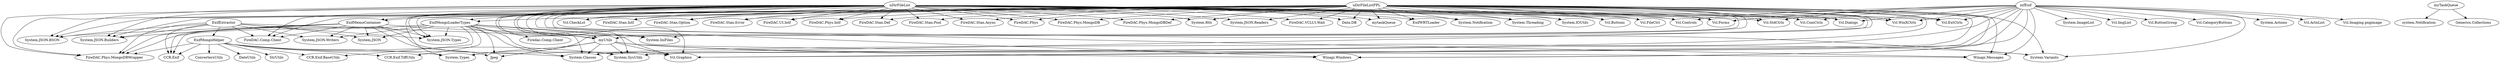 DiGraph Uses {
  "ExifExtractor" -> "System.JSON"
  "ExifExtractor" -> "System.JSON.Types"
  "ExifExtractor" -> "System.JSON.Writers"
  "ExifExtractor" -> "System.JSON.Builders"
  "ExifExtractor" -> "System.JSON.BSON"
  "ExifExtractor" -> "CCR.Exif"
  "ExifExtractor" -> "FireDAC.Comp.Client"
  "ExifExtractor" -> "FireDAC.Phys.MongoDBWrapper"
  "ExifExtractor" -> "myUtils"
  "ExifExtractor" -> "ExifMongoHelper"
  "ExifExtractor" [href="ExifExtractor.html"]
  "ExifMemoContainer" -> "Vcl.Graphics"
  "ExifMemoContainer" -> "Jpeg"
  "ExifMemoContainer" -> "System.JSON"
  "ExifMemoContainer" -> "System.JSON.Types"
  "ExifMemoContainer" -> "System.JSON.Writers"
  "ExifMemoContainer" -> "System.JSON.Builders"
  "ExifMemoContainer" -> "System.JSON.BSON"
  "ExifMemoContainer" -> "CCR.Exif"
  "ExifMemoContainer" -> "FireDAC.Comp.Client"
  "ExifMemoContainer" -> "FireDAC.Phys.MongoDBWrapper"
  "ExifMemoContainer" -> "myUtils"
  "ExifMemoContainer" [href="ExifMemoContainer.html"]
  "ExifMongoHelper" -> "System.Classes"
  "ExifMongoHelper" -> "System.SysUtils"
  "ExifMongoHelper" -> "CCR.Exif"
  "ExifMongoHelper" -> "CCR.Exif.BaseUtils"
  "ExifMongoHelper" -> "CCR.Exif.TiffUtils"
  "ExifMongoHelper" -> "DateUtils"
  "ExifMongoHelper" -> "StrUtils"
  "ExifMongoHelper" -> "System.Types"
  "ExifMongoHelper" -> "ConvertersUtils"
  "ExifMongoHelper" -> "FireDAC.Phys.MongoDBWrapper"
  "ExifMongoHelper" [href="ExifMongoHelper.html"]
  "ExifMongoLoaderTypes" -> "System.Classes"
  "ExifMongoLoaderTypes" -> "System.SysUtils"
  "ExifMongoLoaderTypes" -> "System.IniFiles"
  "ExifMongoLoaderTypes" -> "Vcl.Graphics"
  "ExifMongoLoaderTypes" -> "Jpeg"
  "ExifMongoLoaderTypes" -> "CCR.Exif"
  "ExifMongoLoaderTypes" -> "CCR.Exif.BaseUtils"
  "ExifMongoLoaderTypes" -> "CCR.Exif.TiffUtils"
  "ExifMongoLoaderTypes" -> "Firedac.Comp.Client"
  "ExifMongoLoaderTypes" -> "FireDAC.Phys.MongoDBWrapper"
  "ExifMongoLoaderTypes" -> "System.JSON"
  "ExifMongoLoaderTypes" -> "System.JSON.Types"
  "ExifMongoLoaderTypes" -> "System.JSON.Writers"
  "ExifMongoLoaderTypes" -> "myUtils"
  "ExifMongoLoaderTypes" [href="ExifMongoLoaderTypes.html"]
  "mfExif" -> "Winapi.Windows"
  "mfExif" -> "Winapi.Messages"
  "mfExif" -> "System.SysUtils"
  "mfExif" -> "System.Variants"
  "mfExif" -> "System.Classes"
  "mfExif" -> "Vcl.Graphics"
  "mfExif" -> "Vcl.Controls"
  "mfExif" -> "Vcl.Forms"
  "mfExif" -> "Vcl.Dialogs"
  "mfExif" -> "Vcl.ExtCtrls"
  "mfExif" -> "System.Actions"
  "mfExif" -> "Vcl.ActnList"
  "mfExif" -> "Vcl.WinXCtrls"
  "mfExif" -> "Vcl.Imaging.pngimage"
  "mfExif" -> "Vcl.StdCtrls"
  "mfExif" -> "System.ImageList"
  "mfExif" -> "Vcl.ImgList"
  "mfExif" -> "Vcl.ButtonGroup"
  "mfExif" -> "Vcl.CategoryButtons"
  "mfExif" -> "Vcl.ComCtrls"
  "mfExif" [href="mfExif.html"]
  "myTaskQueue" -> "system.Notification"
  "myTaskQueue" -> "Generics.Collections"
  "myTaskQueue" [href="myTaskQueue.html"]
  "myUtils" -> "Winapi.Windows"
  "myUtils" -> "Winapi.Messages"
  "myUtils" -> "Vcl.Graphics"
  "myUtils" -> "Jpeg"
  "myUtils" -> "System.SysUtils"
  "myUtils" -> "System.Variants"
  "myUtils" -> "System.Classes"
  "myUtils" -> "System.Types"
  "myUtils" [href="myUtils.html"]
  "uDirFileList" -> "Winapi.Windows"
  "uDirFileList" -> "Winapi.Messages"
  "uDirFileList" -> "System.SysUtils"
  "uDirFileList" -> "System.Variants"
  "uDirFileList" -> "System.Classes"
  "uDirFileList" -> "System.Types"
  "uDirFileList" -> "System.IOUtils"
  "uDirFileList" -> "Vcl.Graphics"
  "uDirFileList" -> "Vcl.Controls"
  "uDirFileList" -> "Vcl.Forms"
  "uDirFileList" -> "Vcl.Dialogs"
  "uDirFileList" -> "Vcl.Buttons"
  "uDirFileList" -> "Vcl.StdCtrls"
  "uDirFileList" -> "Vcl.ExtCtrls"
  "uDirFileList" -> "Vcl.FileCtrl"
  "uDirFileList" -> "Vcl.ComCtrls"
  "uDirFileList" -> "Vcl.CheckLst"
  "uDirFileList" -> "Vcl.WinXCtrls"
  "uDirFileList" -> "FireDAC.Stan.Intf"
  "uDirFileList" -> "FireDAC.Stan.Option"
  "uDirFileList" -> "FireDAC.Stan.Error"
  "uDirFileList" -> "FireDAC.UI.Intf"
  "uDirFileList" -> "FireDAC.Phys.Intf"
  "uDirFileList" -> "FireDAC.Stan.Def"
  "uDirFileList" -> "FireDAC.Stan.Pool"
  "uDirFileList" -> "FireDAC.Stan.Async"
  "uDirFileList" -> "FireDAC.Phys"
  "uDirFileList" -> "FireDAC.Phys.MongoDB"
  "uDirFileList" -> "FireDAC.Phys.MongoDBDef"
  "uDirFileList" -> "System.Rtti"
  "uDirFileList" -> "System.JSON.Types"
  "uDirFileList" -> "System.JSON.Readers"
  "uDirFileList" -> "System.JSON.BSON"
  "uDirFileList" -> "System.JSON.Builders"
  "uDirFileList" -> "FireDAC.Phys.MongoDBWrapper"
  "uDirFileList" -> "FireDAC.VCLUI.Wait"
  "uDirFileList" -> "Data.DB"
  "uDirFileList" -> "FireDAC.Comp.Client"
  "uDirFileList" -> "myUtils"
  "uDirFileList" -> "mytaskQueue"
  "uDirFileList" -> "ExifMemoContainer"
  "uDirFileList" -> "ExifWRTLoader"
  "uDirFileList" -> "System.Notification"
  "uDirFileList" -> "ExifMongoLoaderTypes"
  "uDirFileList" -> "System.IniFiles"
  "uDirFileList" -> "System.Threading"
  "uDirFileList" [href="uDirFileList.html"]
  "uDirFileListPPL" -> "Winapi.Windows"
  "uDirFileListPPL" -> "Winapi.Messages"
  "uDirFileListPPL" -> "System.SysUtils"
  "uDirFileListPPL" -> "System.Variants"
  "uDirFileListPPL" -> "System.Classes"
  "uDirFileListPPL" -> "System.Types"
  "uDirFileListPPL" -> "System.IOUtils"
  "uDirFileListPPL" -> "Vcl.Graphics"
  "uDirFileListPPL" -> "Vcl.Controls"
  "uDirFileListPPL" -> "Vcl.Forms"
  "uDirFileListPPL" -> "Vcl.Dialogs"
  "uDirFileListPPL" -> "Vcl.Buttons"
  "uDirFileListPPL" -> "Vcl.StdCtrls"
  "uDirFileListPPL" -> "Vcl.ExtCtrls"
  "uDirFileListPPL" -> "Vcl.FileCtrl"
  "uDirFileListPPL" -> "Vcl.ComCtrls"
  "uDirFileListPPL" -> "Vcl.CheckLst"
  "uDirFileListPPL" -> "Vcl.WinXCtrls"
  "uDirFileListPPL" -> "FireDAC.Stan.Intf"
  "uDirFileListPPL" -> "FireDAC.Stan.Option"
  "uDirFileListPPL" -> "FireDAC.Stan.Error"
  "uDirFileListPPL" -> "FireDAC.UI.Intf"
  "uDirFileListPPL" -> "FireDAC.Phys.Intf"
  "uDirFileListPPL" -> "FireDAC.Stan.Def"
  "uDirFileListPPL" -> "FireDAC.Stan.Pool"
  "uDirFileListPPL" -> "FireDAC.Stan.Async"
  "uDirFileListPPL" -> "FireDAC.Phys"
  "uDirFileListPPL" -> "FireDAC.Phys.MongoDB"
  "uDirFileListPPL" -> "FireDAC.Phys.MongoDBDef"
  "uDirFileListPPL" -> "System.Rtti"
  "uDirFileListPPL" -> "System.JSON.Types"
  "uDirFileListPPL" -> "System.JSON.Readers"
  "uDirFileListPPL" -> "System.JSON.BSON"
  "uDirFileListPPL" -> "System.JSON.Builders"
  "uDirFileListPPL" -> "FireDAC.Phys.MongoDBWrapper"
  "uDirFileListPPL" -> "FireDAC.VCLUI.Wait"
  "uDirFileListPPL" -> "Data.DB"
  "uDirFileListPPL" -> "FireDAC.Comp.Client"
  "uDirFileListPPL" -> "myUtils"
  "uDirFileListPPL" -> "mytaskQueue"
  "uDirFileListPPL" -> "ExifMemoContainer"
  "uDirFileListPPL" -> "ExifWRTLoader"
  "uDirFileListPPL" -> "System.Notification"
  "uDirFileListPPL" -> "ExifMongoLoaderTypes"
  "uDirFileListPPL" -> "System.IniFiles"
  "uDirFileListPPL" -> "System.Threading"
  "uDirFileListPPL" [href="uDirFileListPPL.html"]
}
